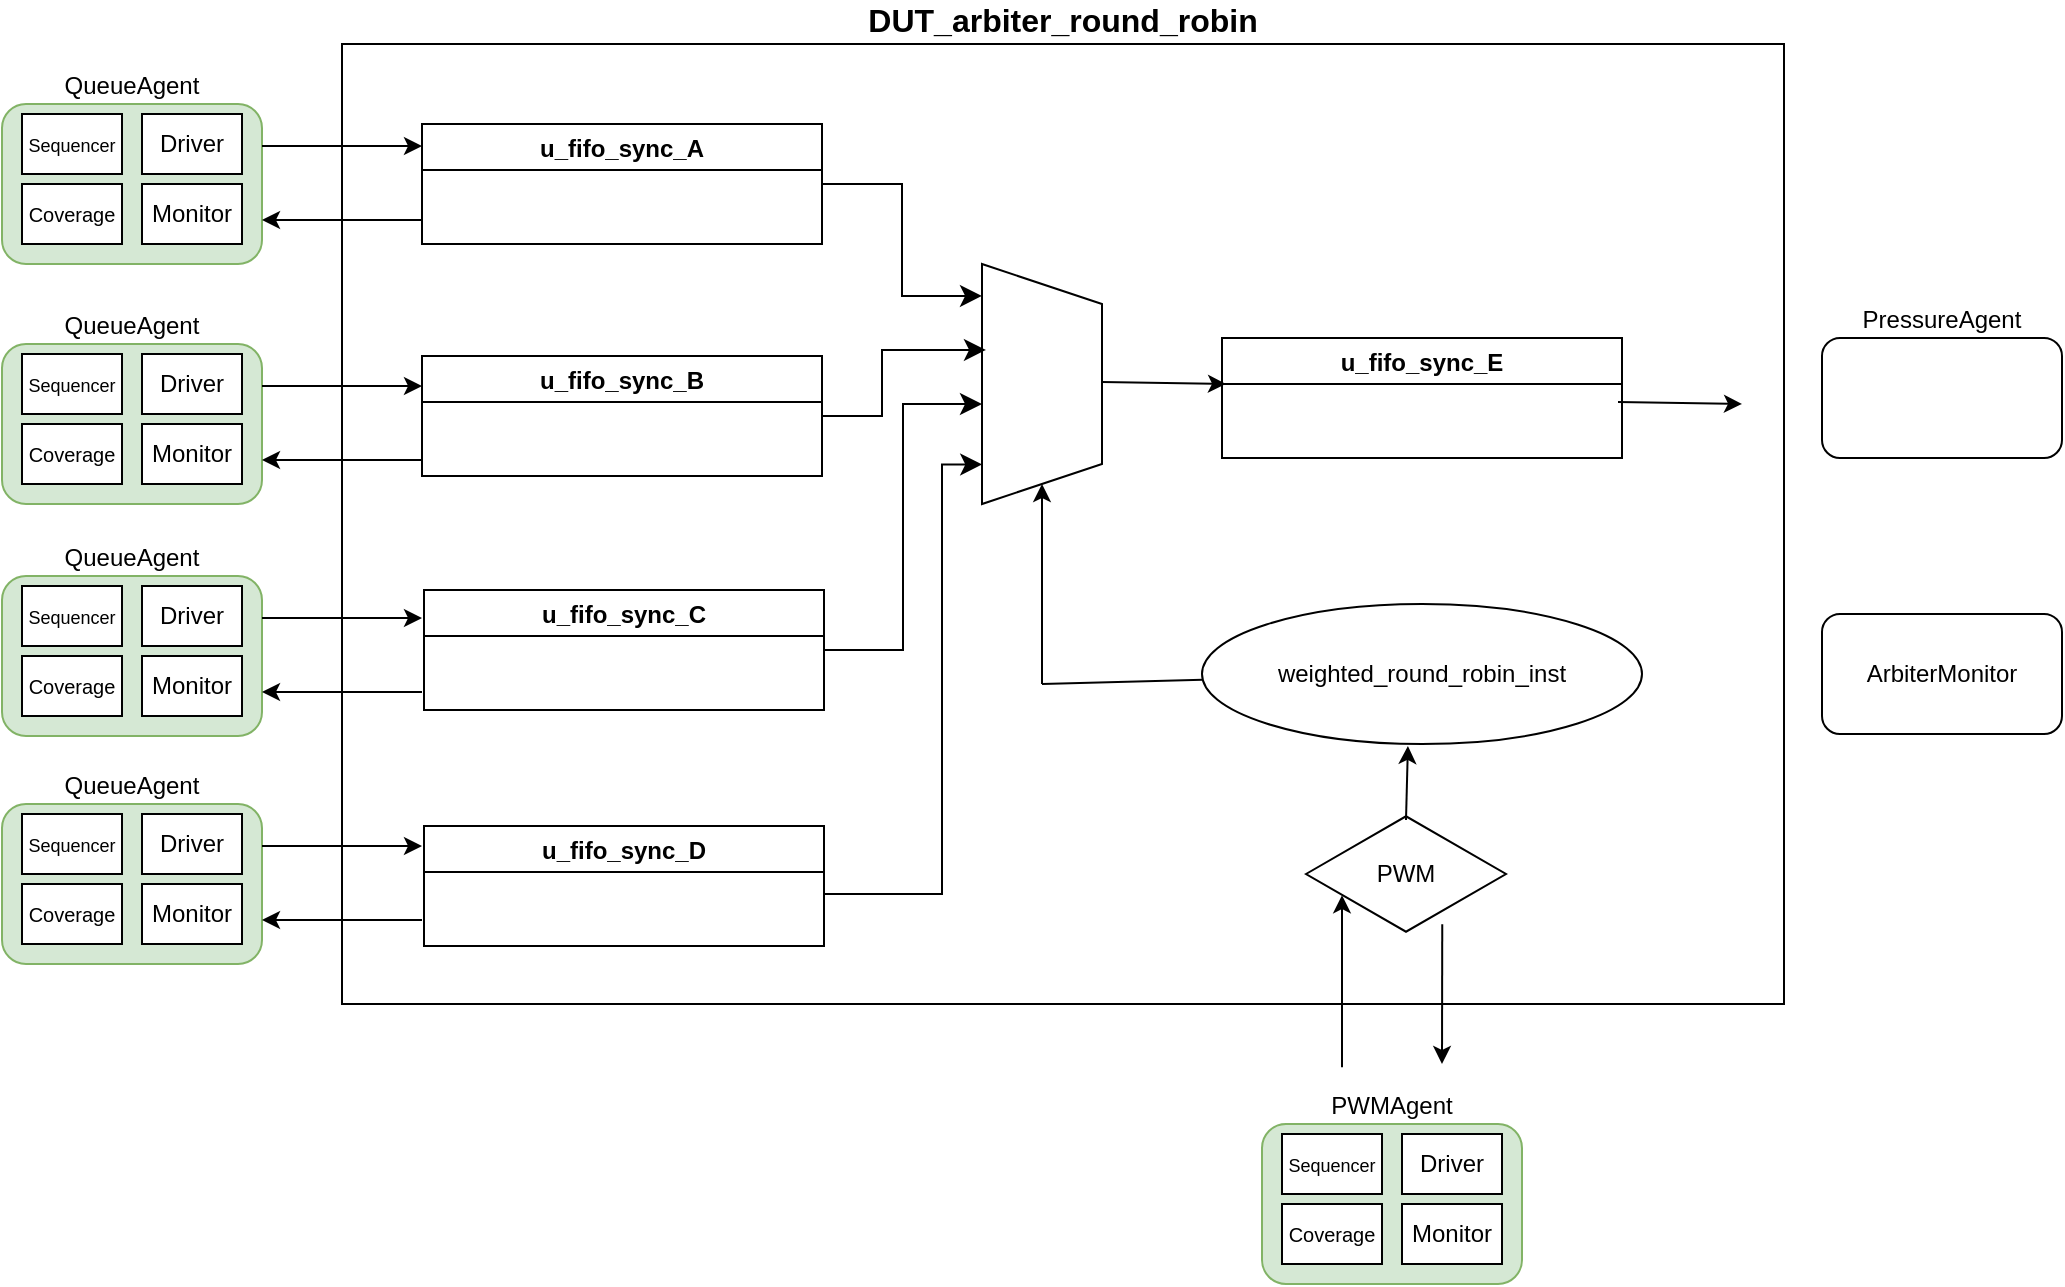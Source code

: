 <mxfile version="22.1.21" type="device">
  <diagram name="Page-1" id="5f0bae14-7c28-e335-631c-24af17079c00">
    <mxGraphModel dx="1164" dy="702" grid="1" gridSize="10" guides="1" tooltips="1" connect="1" arrows="1" fold="1" page="1" pageScale="1" pageWidth="1100" pageHeight="850" background="none" math="0" shadow="0">
      <root>
        <mxCell id="0" />
        <mxCell id="1" parent="0" />
        <mxCell id="YC8cqBGVu2JB_xlZtwdL-1" value="DUT_arbiter_round_robin" style="rounded=0;whiteSpace=wrap;html=1;fontStyle=1;fontSize=16;labelPosition=center;verticalLabelPosition=top;align=center;verticalAlign=bottom;" vertex="1" parent="1">
          <mxGeometry x="200" y="60" width="721" height="480" as="geometry" />
        </mxCell>
        <mxCell id="zzoACA5-Ss6NIEGgx-XW-1" value="u_fifo_sync_A" style="swimlane;" parent="1" vertex="1">
          <mxGeometry x="240" y="100" width="200" height="60" as="geometry" />
        </mxCell>
        <mxCell id="zzoACA5-Ss6NIEGgx-XW-2" value="u_fifo_sync_B" style="swimlane;" parent="1" vertex="1">
          <mxGeometry x="240" y="216" width="200" height="60" as="geometry" />
        </mxCell>
        <mxCell id="zzoACA5-Ss6NIEGgx-XW-3" value="u_fifo_sync_C" style="swimlane;" parent="1" vertex="1">
          <mxGeometry x="241" y="333" width="200" height="60" as="geometry" />
        </mxCell>
        <mxCell id="zzoACA5-Ss6NIEGgx-XW-4" value="u_fifo_sync_D" style="swimlane;" parent="1" vertex="1">
          <mxGeometry x="241" y="451" width="200" height="60" as="geometry" />
        </mxCell>
        <mxCell id="zzoACA5-Ss6NIEGgx-XW-5" value="weighted_round_robin_inst" style="ellipse;whiteSpace=wrap;html=1;align=center;newEdgeStyle={&quot;edgeStyle&quot;:&quot;entityRelationEdgeStyle&quot;,&quot;startArrow&quot;:&quot;none&quot;,&quot;endArrow&quot;:&quot;none&quot;,&quot;segment&quot;:10,&quot;curved&quot;:1,&quot;sourcePerimeterSpacing&quot;:0,&quot;targetPerimeterSpacing&quot;:0};treeFolding=1;treeMoving=1;" parent="1" vertex="1">
          <mxGeometry x="630" y="340" width="220" height="70" as="geometry" />
        </mxCell>
        <mxCell id="zzoACA5-Ss6NIEGgx-XW-6" value="PWM" style="html=1;whiteSpace=wrap;aspect=fixed;shape=isoRectangle;" parent="1" vertex="1">
          <mxGeometry x="682" y="445" width="100" height="60" as="geometry" />
        </mxCell>
        <mxCell id="zzoACA5-Ss6NIEGgx-XW-7" value="u_fifo_sync_E" style="swimlane;" parent="1" vertex="1">
          <mxGeometry x="640" y="207" width="200" height="60" as="geometry" />
        </mxCell>
        <mxCell id="zzoACA5-Ss6NIEGgx-XW-8" value="" style="shape=trapezoid;perimeter=trapezoidPerimeter;whiteSpace=wrap;html=1;fixedSize=1;rotation=90;" parent="1" vertex="1">
          <mxGeometry x="490" y="200" width="120" height="60" as="geometry" />
        </mxCell>
        <mxCell id="zzoACA5-Ss6NIEGgx-XW-10" value="" style="endArrow=classic;html=1;rounded=0;entryX=0.468;entryY=1.014;entryDx=0;entryDy=0;entryPerimeter=0;exitX=0.5;exitY=0.05;exitDx=0;exitDy=0;exitPerimeter=0;" parent="1" source="zzoACA5-Ss6NIEGgx-XW-6" target="zzoACA5-Ss6NIEGgx-XW-5" edge="1">
          <mxGeometry width="50" height="50" relative="1" as="geometry">
            <mxPoint x="660" y="480" as="sourcePoint" />
            <mxPoint x="710" y="430" as="targetPoint" />
          </mxGeometry>
        </mxCell>
        <mxCell id="zzoACA5-Ss6NIEGgx-XW-11" value="" style="endArrow=classic;html=1;rounded=0;entryX=1;entryY=0.5;entryDx=0;entryDy=0;" parent="1" target="zzoACA5-Ss6NIEGgx-XW-8" edge="1">
          <mxGeometry width="50" height="50" relative="1" as="geometry">
            <mxPoint x="550" y="380" as="sourcePoint" />
            <mxPoint x="560" y="330" as="targetPoint" />
          </mxGeometry>
        </mxCell>
        <mxCell id="zzoACA5-Ss6NIEGgx-XW-12" value="" style="endArrow=none;html=1;rounded=0;" parent="1" target="zzoACA5-Ss6NIEGgx-XW-5" edge="1">
          <mxGeometry width="50" height="50" relative="1" as="geometry">
            <mxPoint x="550" y="380" as="sourcePoint" />
            <mxPoint x="570" y="440" as="targetPoint" />
          </mxGeometry>
        </mxCell>
        <mxCell id="zzoACA5-Ss6NIEGgx-XW-13" value="" style="endArrow=classic;html=1;rounded=0;entryX=0.01;entryY=0.383;entryDx=0;entryDy=0;entryPerimeter=0;" parent="1" target="zzoACA5-Ss6NIEGgx-XW-7" edge="1">
          <mxGeometry width="50" height="50" relative="1" as="geometry">
            <mxPoint x="580" y="229" as="sourcePoint" />
            <mxPoint x="640" y="234" as="targetPoint" />
          </mxGeometry>
        </mxCell>
        <mxCell id="zzoACA5-Ss6NIEGgx-XW-14" value="" style="edgeStyle=elbowEdgeStyle;elbow=horizontal;endArrow=classic;html=1;curved=0;rounded=0;endSize=8;startSize=8;entryX=0.444;entryY=0.438;entryDx=0;entryDy=0;entryPerimeter=0;" parent="1" target="YC8cqBGVu2JB_xlZtwdL-1" edge="1">
          <mxGeometry width="50" height="50" relative="1" as="geometry">
            <mxPoint x="441" y="485" as="sourcePoint" />
            <mxPoint x="521" y="405" as="targetPoint" />
            <Array as="points">
              <mxPoint x="500" y="380" />
            </Array>
          </mxGeometry>
        </mxCell>
        <mxCell id="zzoACA5-Ss6NIEGgx-XW-15" value="" style="edgeStyle=elbowEdgeStyle;elbow=horizontal;endArrow=classic;html=1;curved=0;rounded=0;endSize=8;startSize=8;entryX=0.75;entryY=1;entryDx=0;entryDy=0;exitX=1;exitY=0.5;exitDx=0;exitDy=0;" parent="1" edge="1" source="zzoACA5-Ss6NIEGgx-XW-3">
          <mxGeometry width="50" height="50" relative="1" as="geometry">
            <mxPoint x="440" y="280" as="sourcePoint" />
            <mxPoint x="520" y="240" as="targetPoint" />
          </mxGeometry>
        </mxCell>
        <mxCell id="zzoACA5-Ss6NIEGgx-XW-16" value="" style="edgeStyle=elbowEdgeStyle;elbow=horizontal;endArrow=classic;html=1;curved=0;rounded=0;endSize=8;startSize=8;entryX=0.358;entryY=0.967;entryDx=0;entryDy=0;entryPerimeter=0;exitX=1;exitY=0.5;exitDx=0;exitDy=0;" parent="1" target="zzoACA5-Ss6NIEGgx-XW-8" edge="1" source="zzoACA5-Ss6NIEGgx-XW-2">
          <mxGeometry width="50" height="50" relative="1" as="geometry">
            <mxPoint x="440" y="210" as="sourcePoint" />
            <mxPoint x="490" y="160" as="targetPoint" />
            <Array as="points">
              <mxPoint x="470" y="230" />
            </Array>
          </mxGeometry>
        </mxCell>
        <mxCell id="zzoACA5-Ss6NIEGgx-XW-17" value="" style="edgeStyle=elbowEdgeStyle;elbow=horizontal;endArrow=classic;html=1;curved=0;rounded=0;endSize=8;startSize=8;entryX=0.133;entryY=1;entryDx=0;entryDy=0;entryPerimeter=0;" parent="1" target="zzoACA5-Ss6NIEGgx-XW-8" edge="1">
          <mxGeometry width="50" height="50" relative="1" as="geometry">
            <mxPoint x="440" y="130" as="sourcePoint" />
            <mxPoint x="490" y="80" as="targetPoint" />
          </mxGeometry>
        </mxCell>
        <mxCell id="zzoACA5-Ss6NIEGgx-XW-18" value="" style="endArrow=classic;html=1;rounded=0;entryX=0.01;entryY=0.383;entryDx=0;entryDy=0;entryPerimeter=0;" parent="1" edge="1">
          <mxGeometry width="50" height="50" relative="1" as="geometry">
            <mxPoint x="838" y="239" as="sourcePoint" />
            <mxPoint x="900" y="240" as="targetPoint" />
          </mxGeometry>
        </mxCell>
        <mxCell id="YC8cqBGVu2JB_xlZtwdL-7" value="ArbiterMonitor" style="rounded=1;whiteSpace=wrap;html=1;" vertex="1" parent="1">
          <mxGeometry x="940" y="345" width="120" height="60" as="geometry" />
        </mxCell>
        <mxCell id="YC8cqBGVu2JB_xlZtwdL-8" value="PressureAgent" style="rounded=1;whiteSpace=wrap;html=1;labelPosition=center;verticalLabelPosition=top;align=center;verticalAlign=bottom;" vertex="1" parent="1">
          <mxGeometry x="940" y="207" width="120" height="60" as="geometry" />
        </mxCell>
        <mxCell id="YC8cqBGVu2JB_xlZtwdL-62" value="" style="group" vertex="1" connectable="0" parent="1">
          <mxGeometry x="660" y="600" width="130" height="80" as="geometry" />
        </mxCell>
        <mxCell id="YC8cqBGVu2JB_xlZtwdL-63" value="PWMAgent" style="rounded=1;whiteSpace=wrap;html=1;labelPosition=center;verticalLabelPosition=top;align=center;verticalAlign=bottom;fillColor=#d5e8d4;strokeColor=#82b366;" vertex="1" parent="YC8cqBGVu2JB_xlZtwdL-62">
          <mxGeometry width="130" height="80" as="geometry" />
        </mxCell>
        <mxCell id="YC8cqBGVu2JB_xlZtwdL-64" value="Driver" style="rounded=0;whiteSpace=wrap;html=1;" vertex="1" parent="YC8cqBGVu2JB_xlZtwdL-62">
          <mxGeometry x="70" y="5" width="50" height="30" as="geometry" />
        </mxCell>
        <mxCell id="YC8cqBGVu2JB_xlZtwdL-65" value="Monitor" style="rounded=0;whiteSpace=wrap;html=1;" vertex="1" parent="YC8cqBGVu2JB_xlZtwdL-62">
          <mxGeometry x="70" y="40" width="50" height="30" as="geometry" />
        </mxCell>
        <mxCell id="YC8cqBGVu2JB_xlZtwdL-66" value="&lt;font style=&quot;font-size: 9px;&quot;&gt;Sequencer&lt;/font&gt;" style="rounded=0;whiteSpace=wrap;html=1;" vertex="1" parent="YC8cqBGVu2JB_xlZtwdL-62">
          <mxGeometry x="10" y="5" width="50" height="30" as="geometry" />
        </mxCell>
        <mxCell id="YC8cqBGVu2JB_xlZtwdL-67" value="&lt;font style=&quot;font-size: 10px;&quot;&gt;Coverage&lt;/font&gt;" style="rounded=0;whiteSpace=wrap;html=1;" vertex="1" parent="YC8cqBGVu2JB_xlZtwdL-62">
          <mxGeometry x="10" y="40" width="50" height="30" as="geometry" />
        </mxCell>
        <mxCell id="YC8cqBGVu2JB_xlZtwdL-68" value="" style="endArrow=classic;html=1;rounded=0;entryX=0.18;entryY=0.677;entryDx=0;entryDy=0;entryPerimeter=0;" edge="1" parent="1" target="zzoACA5-Ss6NIEGgx-XW-6">
          <mxGeometry width="50" height="50" relative="1" as="geometry">
            <mxPoint x="700" y="571.6" as="sourcePoint" />
            <mxPoint x="620" y="571.6" as="targetPoint" />
          </mxGeometry>
        </mxCell>
        <mxCell id="YC8cqBGVu2JB_xlZtwdL-69" value="" style="endArrow=classic;html=1;rounded=0;exitX=0.763;exitY=0.917;exitDx=0;exitDy=0;exitPerimeter=0;" edge="1" parent="1" source="YC8cqBGVu2JB_xlZtwdL-1">
          <mxGeometry width="50" height="50" relative="1" as="geometry">
            <mxPoint x="900" y="608.2" as="sourcePoint" />
            <mxPoint x="750" y="570" as="targetPoint" />
          </mxGeometry>
        </mxCell>
        <mxCell id="YC8cqBGVu2JB_xlZtwdL-13" value="" style="group" vertex="1" connectable="0" parent="1">
          <mxGeometry x="30" y="440" width="130" height="80" as="geometry" />
        </mxCell>
        <mxCell id="YC8cqBGVu2JB_xlZtwdL-5" value="QueueAgent" style="rounded=1;whiteSpace=wrap;html=1;labelPosition=center;verticalLabelPosition=top;align=center;verticalAlign=bottom;fillColor=#d5e8d4;strokeColor=#82b366;" vertex="1" parent="YC8cqBGVu2JB_xlZtwdL-13">
          <mxGeometry width="130" height="80" as="geometry" />
        </mxCell>
        <mxCell id="YC8cqBGVu2JB_xlZtwdL-9" value="Driver" style="rounded=0;whiteSpace=wrap;html=1;" vertex="1" parent="YC8cqBGVu2JB_xlZtwdL-13">
          <mxGeometry x="70" y="5" width="50" height="30" as="geometry" />
        </mxCell>
        <mxCell id="YC8cqBGVu2JB_xlZtwdL-10" value="Monitor" style="rounded=0;whiteSpace=wrap;html=1;" vertex="1" parent="YC8cqBGVu2JB_xlZtwdL-13">
          <mxGeometry x="70" y="40" width="50" height="30" as="geometry" />
        </mxCell>
        <mxCell id="YC8cqBGVu2JB_xlZtwdL-11" value="&lt;font style=&quot;font-size: 9px;&quot;&gt;Sequencer&lt;/font&gt;" style="rounded=0;whiteSpace=wrap;html=1;" vertex="1" parent="YC8cqBGVu2JB_xlZtwdL-13">
          <mxGeometry x="10" y="5" width="50" height="30" as="geometry" />
        </mxCell>
        <mxCell id="YC8cqBGVu2JB_xlZtwdL-12" value="&lt;font style=&quot;font-size: 10px;&quot;&gt;Coverage&lt;/font&gt;" style="rounded=0;whiteSpace=wrap;html=1;" vertex="1" parent="YC8cqBGVu2JB_xlZtwdL-13">
          <mxGeometry x="10" y="40" width="50" height="30" as="geometry" />
        </mxCell>
        <mxCell id="YC8cqBGVu2JB_xlZtwdL-14" value="" style="endArrow=classic;html=1;rounded=0;" edge="1" parent="1">
          <mxGeometry width="50" height="50" relative="1" as="geometry">
            <mxPoint x="160" y="461" as="sourcePoint" />
            <mxPoint x="240" y="461" as="targetPoint" />
          </mxGeometry>
        </mxCell>
        <mxCell id="YC8cqBGVu2JB_xlZtwdL-15" value="" style="endArrow=classic;html=1;rounded=0;entryX=0.992;entryY=0.648;entryDx=0;entryDy=0;entryPerimeter=0;" edge="1" parent="1">
          <mxGeometry width="50" height="50" relative="1" as="geometry">
            <mxPoint x="240" y="498" as="sourcePoint" />
            <mxPoint x="160" y="498" as="targetPoint" />
          </mxGeometry>
        </mxCell>
        <mxCell id="YC8cqBGVu2JB_xlZtwdL-29" value="" style="group" vertex="1" connectable="0" parent="1">
          <mxGeometry x="30" y="326" width="130" height="80" as="geometry" />
        </mxCell>
        <mxCell id="YC8cqBGVu2JB_xlZtwdL-30" value="QueueAgent" style="rounded=1;whiteSpace=wrap;html=1;labelPosition=center;verticalLabelPosition=top;align=center;verticalAlign=bottom;fillColor=#d5e8d4;strokeColor=#82b366;" vertex="1" parent="YC8cqBGVu2JB_xlZtwdL-29">
          <mxGeometry width="130" height="80" as="geometry" />
        </mxCell>
        <mxCell id="YC8cqBGVu2JB_xlZtwdL-31" value="Driver" style="rounded=0;whiteSpace=wrap;html=1;" vertex="1" parent="YC8cqBGVu2JB_xlZtwdL-29">
          <mxGeometry x="70" y="5" width="50" height="30" as="geometry" />
        </mxCell>
        <mxCell id="YC8cqBGVu2JB_xlZtwdL-32" value="Monitor" style="rounded=0;whiteSpace=wrap;html=1;" vertex="1" parent="YC8cqBGVu2JB_xlZtwdL-29">
          <mxGeometry x="70" y="40" width="50" height="30" as="geometry" />
        </mxCell>
        <mxCell id="YC8cqBGVu2JB_xlZtwdL-33" value="&lt;font style=&quot;font-size: 9px;&quot;&gt;Sequencer&lt;/font&gt;" style="rounded=0;whiteSpace=wrap;html=1;" vertex="1" parent="YC8cqBGVu2JB_xlZtwdL-29">
          <mxGeometry x="10" y="5" width="50" height="30" as="geometry" />
        </mxCell>
        <mxCell id="YC8cqBGVu2JB_xlZtwdL-34" value="&lt;font style=&quot;font-size: 10px;&quot;&gt;Coverage&lt;/font&gt;" style="rounded=0;whiteSpace=wrap;html=1;" vertex="1" parent="YC8cqBGVu2JB_xlZtwdL-29">
          <mxGeometry x="10" y="40" width="50" height="30" as="geometry" />
        </mxCell>
        <mxCell id="YC8cqBGVu2JB_xlZtwdL-35" value="" style="endArrow=classic;html=1;rounded=0;" edge="1" parent="1">
          <mxGeometry width="50" height="50" relative="1" as="geometry">
            <mxPoint x="160" y="347" as="sourcePoint" />
            <mxPoint x="240" y="347" as="targetPoint" />
          </mxGeometry>
        </mxCell>
        <mxCell id="YC8cqBGVu2JB_xlZtwdL-36" value="" style="endArrow=classic;html=1;rounded=0;entryX=0.992;entryY=0.648;entryDx=0;entryDy=0;entryPerimeter=0;" edge="1" parent="1">
          <mxGeometry width="50" height="50" relative="1" as="geometry">
            <mxPoint x="240" y="384" as="sourcePoint" />
            <mxPoint x="160" y="384" as="targetPoint" />
          </mxGeometry>
        </mxCell>
        <mxCell id="YC8cqBGVu2JB_xlZtwdL-44" value="" style="group" vertex="1" connectable="0" parent="1">
          <mxGeometry x="30" y="210" width="130" height="80" as="geometry" />
        </mxCell>
        <mxCell id="YC8cqBGVu2JB_xlZtwdL-45" value="QueueAgent" style="rounded=1;whiteSpace=wrap;html=1;labelPosition=center;verticalLabelPosition=top;align=center;verticalAlign=bottom;fillColor=#d5e8d4;strokeColor=#82b366;" vertex="1" parent="YC8cqBGVu2JB_xlZtwdL-44">
          <mxGeometry width="130" height="80" as="geometry" />
        </mxCell>
        <mxCell id="YC8cqBGVu2JB_xlZtwdL-46" value="Driver" style="rounded=0;whiteSpace=wrap;html=1;" vertex="1" parent="YC8cqBGVu2JB_xlZtwdL-44">
          <mxGeometry x="70" y="5" width="50" height="30" as="geometry" />
        </mxCell>
        <mxCell id="YC8cqBGVu2JB_xlZtwdL-47" value="Monitor" style="rounded=0;whiteSpace=wrap;html=1;" vertex="1" parent="YC8cqBGVu2JB_xlZtwdL-44">
          <mxGeometry x="70" y="40" width="50" height="30" as="geometry" />
        </mxCell>
        <mxCell id="YC8cqBGVu2JB_xlZtwdL-48" value="&lt;font style=&quot;font-size: 9px;&quot;&gt;Sequencer&lt;/font&gt;" style="rounded=0;whiteSpace=wrap;html=1;" vertex="1" parent="YC8cqBGVu2JB_xlZtwdL-44">
          <mxGeometry x="10" y="5" width="50" height="30" as="geometry" />
        </mxCell>
        <mxCell id="YC8cqBGVu2JB_xlZtwdL-49" value="&lt;font style=&quot;font-size: 10px;&quot;&gt;Coverage&lt;/font&gt;" style="rounded=0;whiteSpace=wrap;html=1;" vertex="1" parent="YC8cqBGVu2JB_xlZtwdL-44">
          <mxGeometry x="10" y="40" width="50" height="30" as="geometry" />
        </mxCell>
        <mxCell id="YC8cqBGVu2JB_xlZtwdL-50" value="" style="endArrow=classic;html=1;rounded=0;" edge="1" parent="1">
          <mxGeometry width="50" height="50" relative="1" as="geometry">
            <mxPoint x="160" y="231" as="sourcePoint" />
            <mxPoint x="240" y="231" as="targetPoint" />
          </mxGeometry>
        </mxCell>
        <mxCell id="YC8cqBGVu2JB_xlZtwdL-51" value="" style="endArrow=classic;html=1;rounded=0;entryX=0.992;entryY=0.648;entryDx=0;entryDy=0;entryPerimeter=0;" edge="1" parent="1">
          <mxGeometry width="50" height="50" relative="1" as="geometry">
            <mxPoint x="240" y="268" as="sourcePoint" />
            <mxPoint x="160" y="268" as="targetPoint" />
          </mxGeometry>
        </mxCell>
        <mxCell id="YC8cqBGVu2JB_xlZtwdL-53" value="" style="group" vertex="1" connectable="0" parent="1">
          <mxGeometry x="30" y="90" width="130" height="80" as="geometry" />
        </mxCell>
        <mxCell id="YC8cqBGVu2JB_xlZtwdL-54" value="QueueAgent" style="rounded=1;whiteSpace=wrap;html=1;labelPosition=center;verticalLabelPosition=top;align=center;verticalAlign=bottom;fillColor=#d5e8d4;strokeColor=#82b366;" vertex="1" parent="YC8cqBGVu2JB_xlZtwdL-53">
          <mxGeometry width="130" height="80" as="geometry" />
        </mxCell>
        <mxCell id="YC8cqBGVu2JB_xlZtwdL-55" value="Driver" style="rounded=0;whiteSpace=wrap;html=1;" vertex="1" parent="YC8cqBGVu2JB_xlZtwdL-53">
          <mxGeometry x="70" y="5" width="50" height="30" as="geometry" />
        </mxCell>
        <mxCell id="YC8cqBGVu2JB_xlZtwdL-56" value="Monitor" style="rounded=0;whiteSpace=wrap;html=1;" vertex="1" parent="YC8cqBGVu2JB_xlZtwdL-53">
          <mxGeometry x="70" y="40" width="50" height="30" as="geometry" />
        </mxCell>
        <mxCell id="YC8cqBGVu2JB_xlZtwdL-57" value="&lt;font style=&quot;font-size: 9px;&quot;&gt;Sequencer&lt;/font&gt;" style="rounded=0;whiteSpace=wrap;html=1;" vertex="1" parent="YC8cqBGVu2JB_xlZtwdL-53">
          <mxGeometry x="10" y="5" width="50" height="30" as="geometry" />
        </mxCell>
        <mxCell id="YC8cqBGVu2JB_xlZtwdL-58" value="&lt;font style=&quot;font-size: 10px;&quot;&gt;Coverage&lt;/font&gt;" style="rounded=0;whiteSpace=wrap;html=1;" vertex="1" parent="YC8cqBGVu2JB_xlZtwdL-53">
          <mxGeometry x="10" y="40" width="50" height="30" as="geometry" />
        </mxCell>
        <mxCell id="YC8cqBGVu2JB_xlZtwdL-59" value="" style="endArrow=classic;html=1;rounded=0;" edge="1" parent="1">
          <mxGeometry width="50" height="50" relative="1" as="geometry">
            <mxPoint x="160" y="111" as="sourcePoint" />
            <mxPoint x="240" y="111" as="targetPoint" />
          </mxGeometry>
        </mxCell>
        <mxCell id="YC8cqBGVu2JB_xlZtwdL-60" value="" style="endArrow=classic;html=1;rounded=0;entryX=0.992;entryY=0.648;entryDx=0;entryDy=0;entryPerimeter=0;" edge="1" parent="1">
          <mxGeometry width="50" height="50" relative="1" as="geometry">
            <mxPoint x="240" y="148" as="sourcePoint" />
            <mxPoint x="160" y="148" as="targetPoint" />
          </mxGeometry>
        </mxCell>
      </root>
    </mxGraphModel>
  </diagram>
</mxfile>
